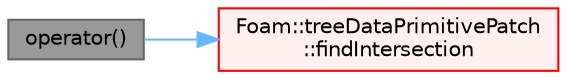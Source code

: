 digraph "operator()"
{
 // LATEX_PDF_SIZE
  bgcolor="transparent";
  edge [fontname=Helvetica,fontsize=10,labelfontname=Helvetica,labelfontsize=10];
  node [fontname=Helvetica,fontsize=10,shape=box,height=0.2,width=0.4];
  rankdir="LR";
  Node1 [id="Node000001",label="operator()",height=0.2,width=0.4,color="gray40", fillcolor="grey60", style="filled", fontcolor="black",tooltip=" "];
  Node1 -> Node2 [id="edge1_Node000001_Node000002",color="steelblue1",style="solid",tooltip=" "];
  Node2 [id="Node000002",label="Foam::treeDataPrimitivePatch\l::findIntersection",height=0.2,width=0.4,color="red", fillcolor="#FFF0F0", style="filled",URL="$classFoam_1_1treeDataPrimitivePatch.html#a210153d7c41d79965657a6f10acedba1",tooltip=" "];
}
